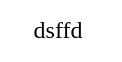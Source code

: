 <mxfile version="20.5.3" type="github">
  <diagram id="foLx7_Z0T-yJAvjrhI4D" name="第 1 页">
    <mxGraphModel dx="957" dy="575" grid="1" gridSize="10" guides="1" tooltips="1" connect="1" arrows="1" fold="1" page="1" pageScale="1" pageWidth="827" pageHeight="1169" math="0" shadow="0">
      <root>
        <mxCell id="0" />
        <mxCell id="1" parent="0" />
        <mxCell id="oO9dfAi7Z7NZ3iFqfIbf-1" value="&lt;font face=&quot;Comic Sans MS&quot;&gt;dsffd&amp;nbsp;&lt;/font&gt;" style="text;html=1;align=center;verticalAlign=middle;resizable=0;points=[];autosize=1;strokeColor=none;fillColor=none;" vertex="1" parent="1">
          <mxGeometry x="130" y="295" width="60" height="30" as="geometry" />
        </mxCell>
      </root>
    </mxGraphModel>
  </diagram>
</mxfile>
